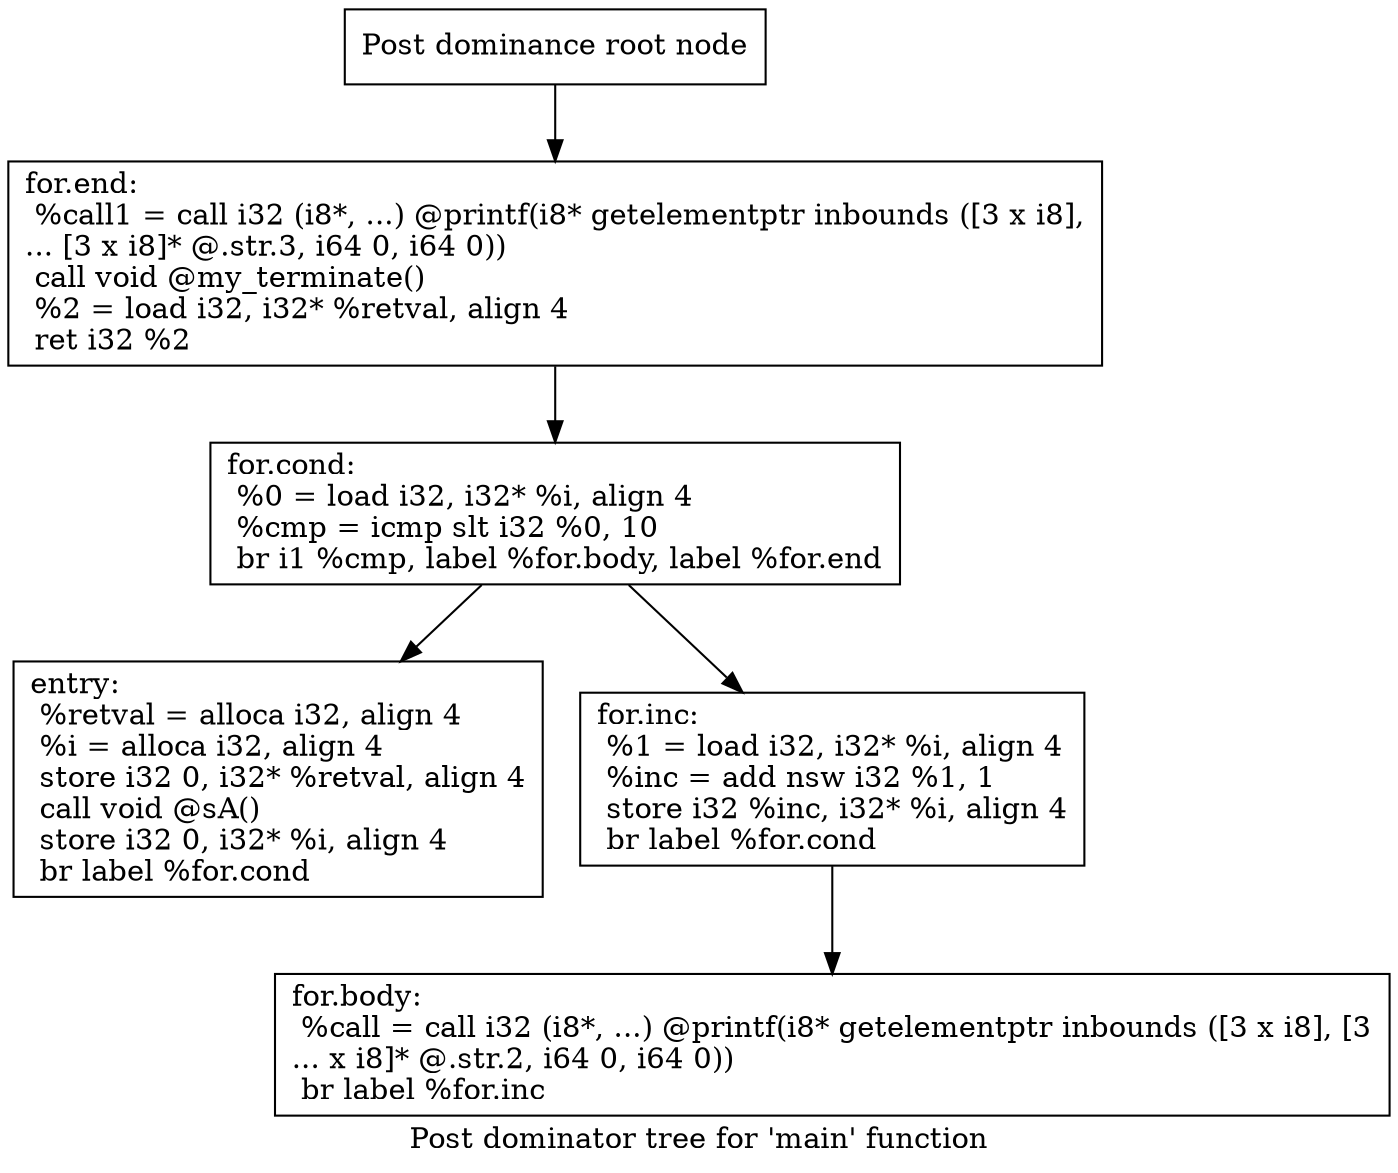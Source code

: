 digraph "Post dominator tree for 'main' function" {
	label="Post dominator tree for 'main' function";

	Node0x250b7f0 [shape=record,label="{Post dominance root node}"];
	Node0x250b7f0 -> Node0x250b2d0;
	Node0x250b2d0 [shape=record,label="{for.end:                                          \l  %call1 = call i32 (i8*, ...) @printf(i8* getelementptr inbounds ([3 x i8],\l... [3 x i8]* @.str.3, i64 0, i64 0))\l  call void @my_terminate()\l  %2 = load i32, i32* %retval, align 4\l  ret i32 %2\l}"];
	Node0x250b2d0 -> Node0x250bdc0;
	Node0x250bdc0 [shape=record,label="{for.cond:                                         \l  %0 = load i32, i32* %i, align 4\l  %cmp = icmp slt i32 %0, 10\l  br i1 %cmp, label %for.body, label %for.end\l}"];
	Node0x250bdc0 -> Node0x250be00;
	Node0x250bdc0 -> Node0x250be40;
	Node0x250be00 [shape=record,label="{entry:\l  %retval = alloca i32, align 4\l  %i = alloca i32, align 4\l  store i32 0, i32* %retval, align 4\l  call void @sA()\l  store i32 0, i32* %i, align 4\l  br label %for.cond\l}"];
	Node0x250be40 [shape=record,label="{for.inc:                                          \l  %1 = load i32, i32* %i, align 4\l  %inc = add nsw i32 %1, 1\l  store i32 %inc, i32* %i, align 4\l  br label %for.cond\l}"];
	Node0x250be40 -> Node0x250be80;
	Node0x250be80 [shape=record,label="{for.body:                                         \l  %call = call i32 (i8*, ...) @printf(i8* getelementptr inbounds ([3 x i8], [3\l... x i8]* @.str.2, i64 0, i64 0))\l  br label %for.inc\l}"];
}
